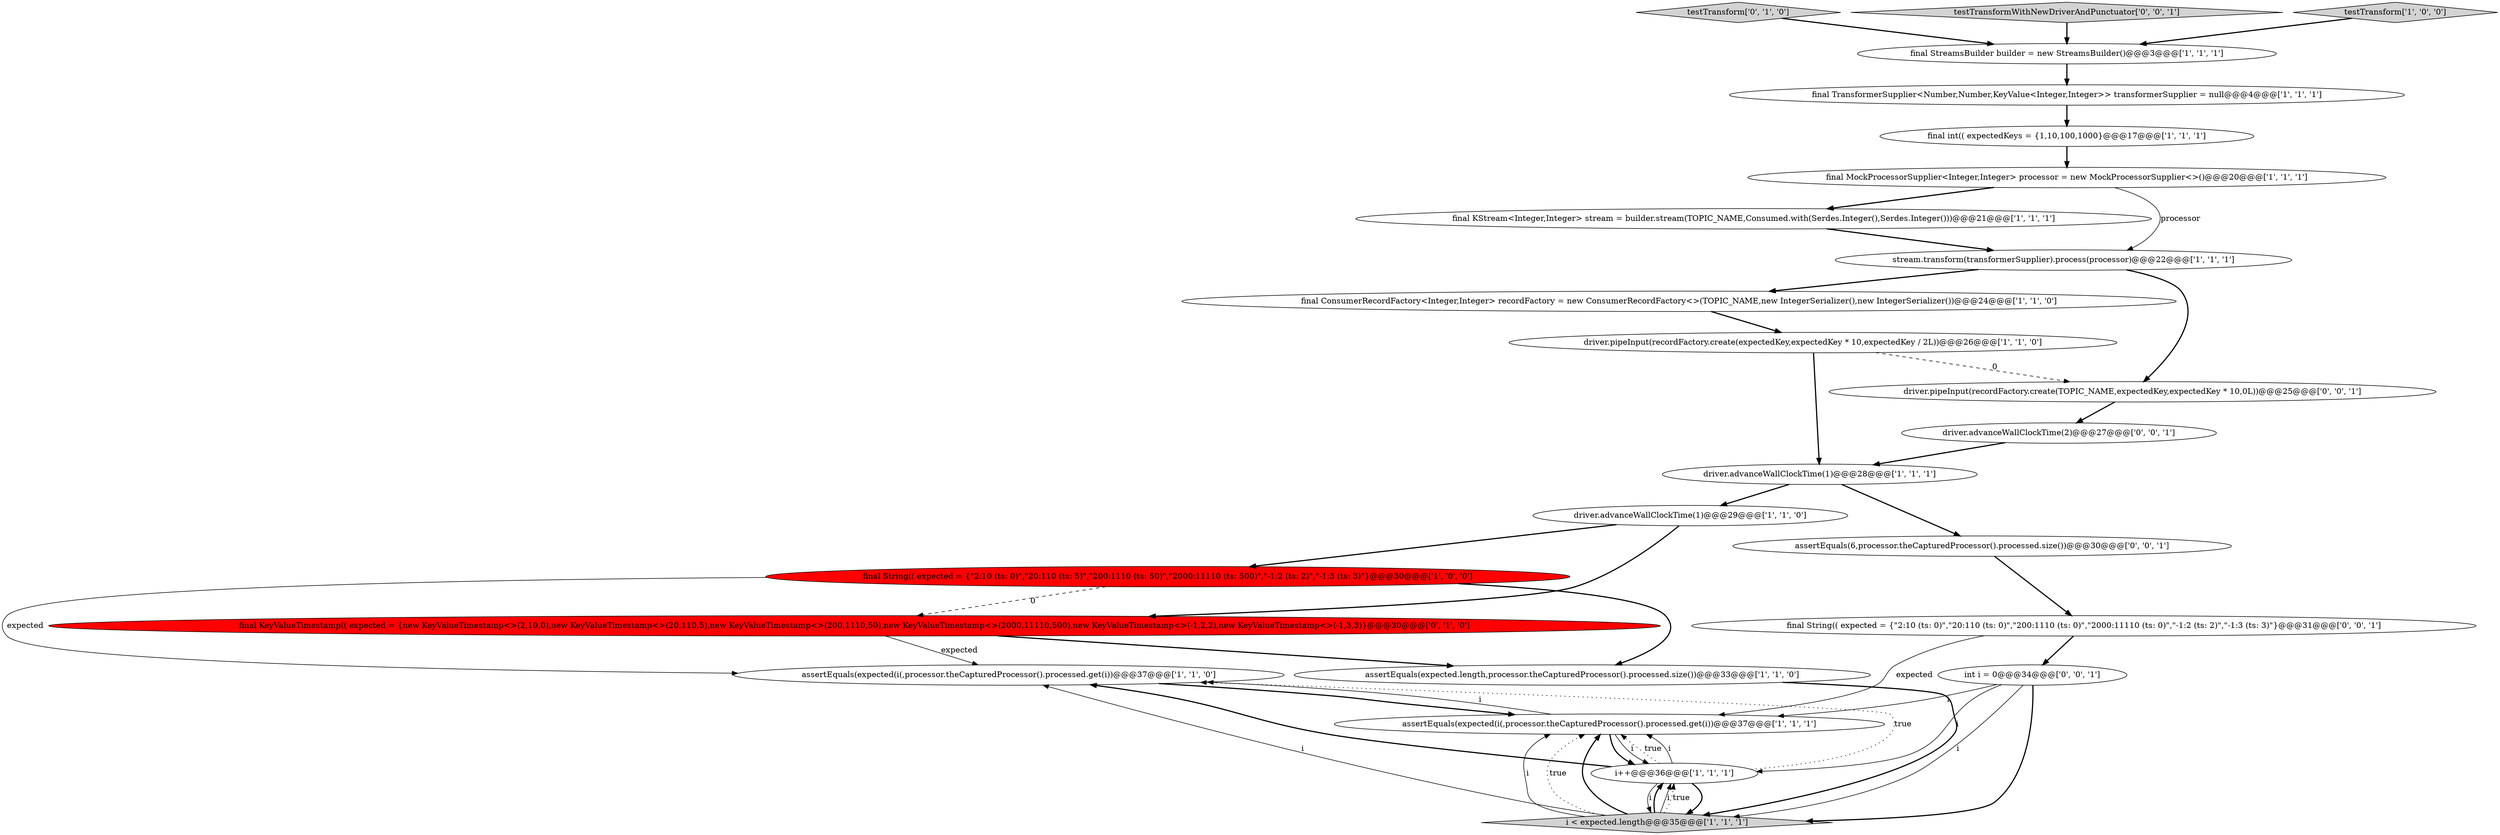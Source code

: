 digraph {
9 [style = filled, label = "final StreamsBuilder builder = new StreamsBuilder()@@@3@@@['1', '1', '1']", fillcolor = white, shape = ellipse image = "AAA0AAABBB1BBB"];
18 [style = filled, label = "testTransform['0', '1', '0']", fillcolor = lightgray, shape = diamond image = "AAA0AAABBB2BBB"];
8 [style = filled, label = "final KStream<Integer,Integer> stream = builder.stream(TOPIC_NAME,Consumed.with(Serdes.Integer(),Serdes.Integer()))@@@21@@@['1', '1', '1']", fillcolor = white, shape = ellipse image = "AAA0AAABBB1BBB"];
15 [style = filled, label = "i++@@@36@@@['1', '1', '1']", fillcolor = white, shape = ellipse image = "AAA0AAABBB1BBB"];
1 [style = filled, label = "final int(( expectedKeys = {1,10,100,1000}@@@17@@@['1', '1', '1']", fillcolor = white, shape = ellipse image = "AAA0AAABBB1BBB"];
13 [style = filled, label = "driver.advanceWallClockTime(1)@@@29@@@['1', '1', '0']", fillcolor = white, shape = ellipse image = "AAA0AAABBB1BBB"];
24 [style = filled, label = "assertEquals(6,processor.theCapturedProcessor().processed.size())@@@30@@@['0', '0', '1']", fillcolor = white, shape = ellipse image = "AAA0AAABBB3BBB"];
2 [style = filled, label = "driver.pipeInput(recordFactory.create(expectedKey,expectedKey * 10,expectedKey / 2L))@@@26@@@['1', '1', '0']", fillcolor = white, shape = ellipse image = "AAA0AAABBB1BBB"];
5 [style = filled, label = "assertEquals(expected(i(,processor.theCapturedProcessor().processed.get(i))@@@37@@@['1', '1', '1']", fillcolor = white, shape = ellipse image = "AAA0AAABBB1BBB"];
22 [style = filled, label = "driver.advanceWallClockTime(2)@@@27@@@['0', '0', '1']", fillcolor = white, shape = ellipse image = "AAA0AAABBB3BBB"];
17 [style = filled, label = "final KeyValueTimestamp(( expected = {new KeyValueTimestamp<>(2,10,0),new KeyValueTimestamp<>(20,110,5),new KeyValueTimestamp<>(200,1110,50),new KeyValueTimestamp<>(2000,11110,500),new KeyValueTimestamp<>(-1,2,2),new KeyValueTimestamp<>(-1,3,3)}@@@30@@@['0', '1', '0']", fillcolor = red, shape = ellipse image = "AAA1AAABBB2BBB"];
19 [style = filled, label = "int i = 0@@@34@@@['0', '0', '1']", fillcolor = white, shape = ellipse image = "AAA0AAABBB3BBB"];
3 [style = filled, label = "assertEquals(expected(i(,processor.theCapturedProcessor().processed.get(i))@@@37@@@['1', '1', '0']", fillcolor = white, shape = ellipse image = "AAA0AAABBB1BBB"];
20 [style = filled, label = "testTransformWithNewDriverAndPunctuator['0', '0', '1']", fillcolor = lightgray, shape = diamond image = "AAA0AAABBB3BBB"];
12 [style = filled, label = "stream.transform(transformerSupplier).process(processor)@@@22@@@['1', '1', '1']", fillcolor = white, shape = ellipse image = "AAA0AAABBB1BBB"];
7 [style = filled, label = "final ConsumerRecordFactory<Integer,Integer> recordFactory = new ConsumerRecordFactory<>(TOPIC_NAME,new IntegerSerializer(),new IntegerSerializer())@@@24@@@['1', '1', '0']", fillcolor = white, shape = ellipse image = "AAA0AAABBB1BBB"];
11 [style = filled, label = "assertEquals(expected.length,processor.theCapturedProcessor().processed.size())@@@33@@@['1', '1', '0']", fillcolor = white, shape = ellipse image = "AAA0AAABBB1BBB"];
23 [style = filled, label = "final String(( expected = {\"2:10 (ts: 0)\",\"20:110 (ts: 0)\",\"200:1110 (ts: 0)\",\"2000:11110 (ts: 0)\",\"-1:2 (ts: 2)\",\"-1:3 (ts: 3)\"}@@@31@@@['0', '0', '1']", fillcolor = white, shape = ellipse image = "AAA0AAABBB3BBB"];
14 [style = filled, label = "final MockProcessorSupplier<Integer,Integer> processor = new MockProcessorSupplier<>()@@@20@@@['1', '1', '1']", fillcolor = white, shape = ellipse image = "AAA0AAABBB1BBB"];
21 [style = filled, label = "driver.pipeInput(recordFactory.create(TOPIC_NAME,expectedKey,expectedKey * 10,0L))@@@25@@@['0', '0', '1']", fillcolor = white, shape = ellipse image = "AAA0AAABBB3BBB"];
0 [style = filled, label = "driver.advanceWallClockTime(1)@@@28@@@['1', '1', '1']", fillcolor = white, shape = ellipse image = "AAA0AAABBB1BBB"];
6 [style = filled, label = "testTransform['1', '0', '0']", fillcolor = lightgray, shape = diamond image = "AAA0AAABBB1BBB"];
16 [style = filled, label = "i < expected.length@@@35@@@['1', '1', '1']", fillcolor = lightgray, shape = diamond image = "AAA0AAABBB1BBB"];
4 [style = filled, label = "final TransformerSupplier<Number,Number,KeyValue<Integer,Integer>> transformerSupplier = null@@@4@@@['1', '1', '1']", fillcolor = white, shape = ellipse image = "AAA0AAABBB1BBB"];
10 [style = filled, label = "final String(( expected = {\"2:10 (ts: 0)\",\"20:110 (ts: 5)\",\"200:1110 (ts: 50)\",\"2000:11110 (ts: 500)\",\"-1:2 (ts: 2)\",\"-1:3 (ts: 3)\"}@@@30@@@['1', '0', '0']", fillcolor = red, shape = ellipse image = "AAA1AAABBB1BBB"];
15->5 [style = dotted, label="true"];
13->10 [style = bold, label=""];
11->16 [style = bold, label=""];
16->15 [style = bold, label=""];
0->13 [style = bold, label=""];
5->3 [style = solid, label="i"];
20->9 [style = bold, label=""];
12->21 [style = bold, label=""];
9->4 [style = bold, label=""];
5->15 [style = bold, label=""];
16->15 [style = solid, label="i"];
15->5 [style = solid, label="i"];
15->3 [style = bold, label=""];
24->23 [style = bold, label=""];
15->16 [style = bold, label=""];
12->7 [style = bold, label=""];
19->16 [style = bold, label=""];
15->3 [style = dotted, label="true"];
16->3 [style = solid, label="i"];
13->17 [style = bold, label=""];
3->5 [style = bold, label=""];
2->0 [style = bold, label=""];
16->5 [style = solid, label="i"];
10->11 [style = bold, label=""];
19->16 [style = solid, label="i"];
22->0 [style = bold, label=""];
23->5 [style = solid, label="expected"];
2->21 [style = dashed, label="0"];
21->22 [style = bold, label=""];
19->5 [style = solid, label="i"];
7->2 [style = bold, label=""];
10->3 [style = solid, label="expected"];
5->15 [style = solid, label="i"];
0->24 [style = bold, label=""];
23->19 [style = bold, label=""];
15->16 [style = solid, label="i"];
14->12 [style = solid, label="processor"];
16->5 [style = dotted, label="true"];
18->9 [style = bold, label=""];
10->17 [style = dashed, label="0"];
16->5 [style = bold, label=""];
1->14 [style = bold, label=""];
14->8 [style = bold, label=""];
4->1 [style = bold, label=""];
6->9 [style = bold, label=""];
19->15 [style = solid, label="i"];
17->3 [style = solid, label="expected"];
8->12 [style = bold, label=""];
16->15 [style = dotted, label="true"];
17->11 [style = bold, label=""];
}
